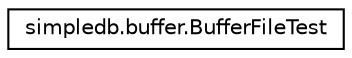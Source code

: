 digraph "Graphical Class Hierarchy"
{
  edge [fontname="Helvetica",fontsize="10",labelfontname="Helvetica",labelfontsize="10"];
  node [fontname="Helvetica",fontsize="10",shape=record];
  rankdir="LR";
  Node0 [label="simpledb.buffer.BufferFileTest",height=0.2,width=0.4,color="black", fillcolor="white", style="filled",URL="$classsimpledb_1_1buffer_1_1BufferFileTest.html"];
}
